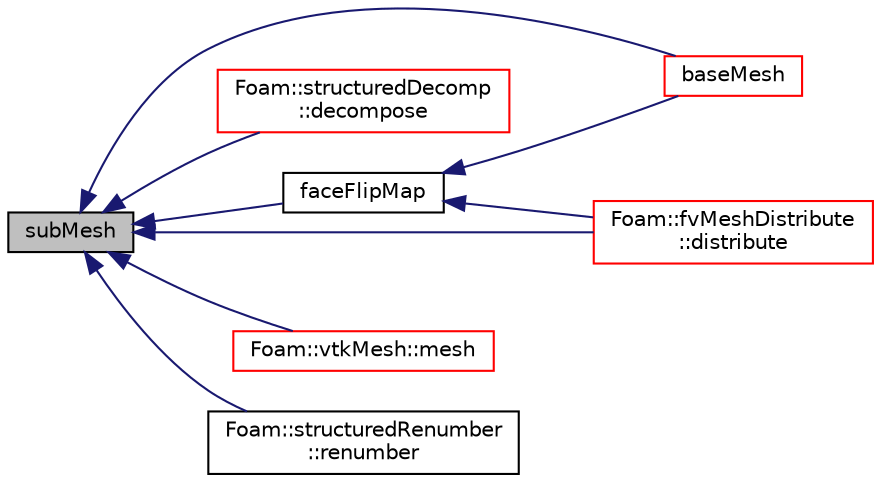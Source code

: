 digraph "subMesh"
{
  bgcolor="transparent";
  edge [fontname="Helvetica",fontsize="10",labelfontname="Helvetica",labelfontsize="10"];
  node [fontname="Helvetica",fontsize="10",shape=record];
  rankdir="LR";
  Node2088 [label="subMesh",height=0.2,width=0.4,color="black", fillcolor="grey75", style="filled", fontcolor="black"];
  Node2088 -> Node2089 [dir="back",color="midnightblue",fontsize="10",style="solid",fontname="Helvetica"];
  Node2089 [label="baseMesh",height=0.2,width=0.4,color="red",URL="$a22201.html#a2ddcd537a1fe2e9e03801c85464ac97d",tooltip="Original mesh. "];
  Node2088 -> Node2096 [dir="back",color="midnightblue",fontsize="10",style="solid",fontname="Helvetica"];
  Node2096 [label="Foam::structuredDecomp\l::decompose",height=0.2,width=0.4,color="red",URL="$a29977.html#a971139d60fbf525c8a4dae56d9a386da",tooltip="Return for every coordinate the wanted processor number. Use the. "];
  Node2088 -> Node2099 [dir="back",color="midnightblue",fontsize="10",style="solid",fontname="Helvetica"];
  Node2099 [label="Foam::fvMeshDistribute\l::distribute",height=0.2,width=0.4,color="red",URL="$a22197.html#acb11a389cf765470aea69d37a526cf1f",tooltip="Send cells to neighbours according to distribution. "];
  Node2088 -> Node2110 [dir="back",color="midnightblue",fontsize="10",style="solid",fontname="Helvetica"];
  Node2110 [label="faceFlipMap",height=0.2,width=0.4,color="black",URL="$a22201.html#a57e1a4be705eefbf2d8d5cd3951ec6b4",tooltip="Return face map with sign to encode flipped faces. "];
  Node2110 -> Node2099 [dir="back",color="midnightblue",fontsize="10",style="solid",fontname="Helvetica"];
  Node2110 -> Node2089 [dir="back",color="midnightblue",fontsize="10",style="solid",fontname="Helvetica"];
  Node2088 -> Node2111 [dir="back",color="midnightblue",fontsize="10",style="solid",fontname="Helvetica"];
  Node2111 [label="Foam::vtkMesh::mesh",height=0.2,width=0.4,color="red",URL="$a32793.html#a470f06cfb9b6ee887cd85d63de275607",tooltip="Access either mesh or submesh. "];
  Node2088 -> Node2109 [dir="back",color="midnightblue",fontsize="10",style="solid",fontname="Helvetica"];
  Node2109 [label="Foam::structuredRenumber\l::renumber",height=0.2,width=0.4,color="black",URL="$a30309.html#a43e03f902cbbeb39d4552a7e1cee9e73",tooltip="Return the order in which cells need to be visited, i.e. "];
}
